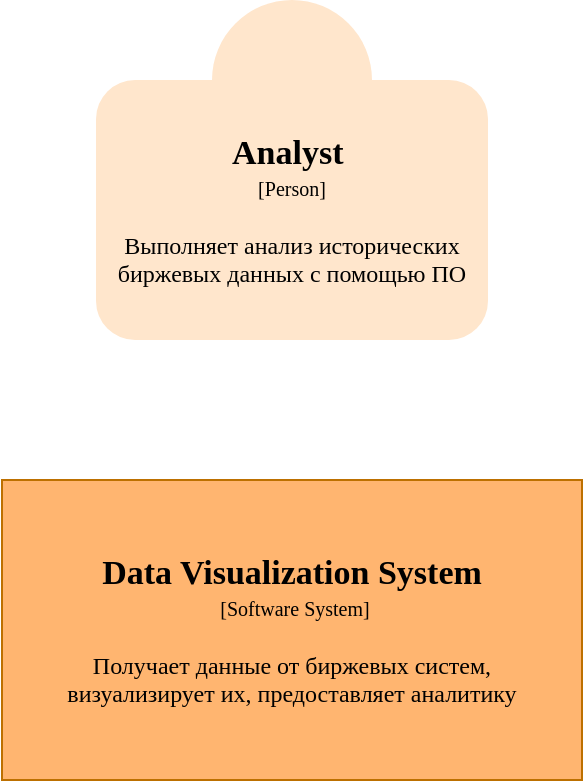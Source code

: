 <mxfile version="26.0.16">
  <diagram name="Страница — 1" id="hMTUSs9I4ao4YT4HsUE5">
    <mxGraphModel dx="1050" dy="1744" grid="1" gridSize="10" guides="1" tooltips="1" connect="1" arrows="1" fold="1" page="1" pageScale="1" pageWidth="827" pageHeight="1169" math="0" shadow="0">
      <root>
        <mxCell id="0" />
        <mxCell id="1" parent="0" />
        <mxCell id="RY0QyIMPYed7EQmvGmTz-1" value="&lt;font style=&quot;font-size: 17px;&quot; data-font-src=&quot;https://fonts.googleapis.com/css?family=Montserrat&quot; face=&quot;Montserrat&quot;&gt;&lt;b&gt;Data Visualization System&lt;/b&gt;&lt;/font&gt;&lt;div&gt;&lt;span data-end=&quot;4303&quot; data-start=&quot;4247&quot;&gt;&lt;font style=&quot;&quot; data-font-src=&quot;https://fonts.googleapis.com/css?family=Montserrat&quot; face=&quot;Montserrat&quot;&gt;&lt;b&gt;&amp;nbsp;&lt;/b&gt;&lt;font style=&quot;font-size: 10px;&quot;&gt;[Software System]&lt;/font&gt;&lt;/font&gt;&lt;/span&gt;&lt;/div&gt;&lt;div&gt;&lt;span data-end=&quot;4303&quot; data-start=&quot;4247&quot;&gt;&lt;font data-font-src=&quot;https://fonts.googleapis.com/css?family=Montserrat&quot; face=&quot;Montserrat&quot;&gt;&lt;br&gt;&lt;/font&gt;&lt;/span&gt;&lt;/div&gt;&lt;div style=&quot;padding-left: 20px; padding-right: 20px;&quot;&gt;&lt;span data-end=&quot;4303&quot; data-start=&quot;4247&quot;&gt;&lt;font data-font-src=&quot;https://fonts.googleapis.com/css?family=Montserrat&quot; face=&quot;Montserrat&quot;&gt;Получает данные от биржевых систем, визуализирует их, предоставляет аналитику&lt;/font&gt;&lt;/span&gt;&lt;/div&gt;" style="rounded=0;whiteSpace=wrap;html=1;fillColor=#FFB570;strokeColor=#BD7000;fontColor=#000000;" vertex="1" parent="1">
          <mxGeometry x="269" y="220" width="290" height="150" as="geometry" />
        </mxCell>
        <mxCell id="RY0QyIMPYed7EQmvGmTz-3" value="" style="ellipse;whiteSpace=wrap;html=1;aspect=fixed;fillColor=#ffe6cc;strokeColor=none;" vertex="1" parent="1">
          <mxGeometry x="374" y="-20" width="80" height="80" as="geometry" />
        </mxCell>
        <mxCell id="RY0QyIMPYed7EQmvGmTz-4" value="&lt;font style=&quot;font-size: 17px;&quot; data-font-src=&quot;https://fonts.googleapis.com/css?family=Montserrat&quot; face=&quot;Montserrat&quot;&gt;&lt;b&gt;Analyst&amp;nbsp;&lt;/b&gt;&lt;/font&gt;&lt;div&gt;&lt;font style=&quot;font-size: 10px;&quot; data-font-src=&quot;https://fonts.googleapis.com/css?family=Montserrat&quot; face=&quot;Montserrat&quot;&gt;[Person]&lt;/font&gt;&lt;/div&gt;&lt;div&gt;&lt;font style=&quot;font-size: 10px;&quot; data-font-src=&quot;https://fonts.googleapis.com/css?family=Montserrat&quot; face=&quot;Montserrat&quot;&gt;&lt;br&gt;&lt;/font&gt;&lt;/div&gt;&lt;div&gt;&lt;font data-font-src=&quot;https://fonts.googleapis.com/css?family=Montserrat&quot; face=&quot;Montserrat&quot;&gt;Выполняет анализ исторических биржевых данных с помощью ПО&lt;/font&gt;&lt;/div&gt;" style="rounded=1;whiteSpace=wrap;html=1;strokeColor=none;fillColor=#ffe6cc;" vertex="1" parent="1">
          <mxGeometry x="316" y="20" width="196" height="130" as="geometry" />
        </mxCell>
      </root>
    </mxGraphModel>
  </diagram>
</mxfile>
